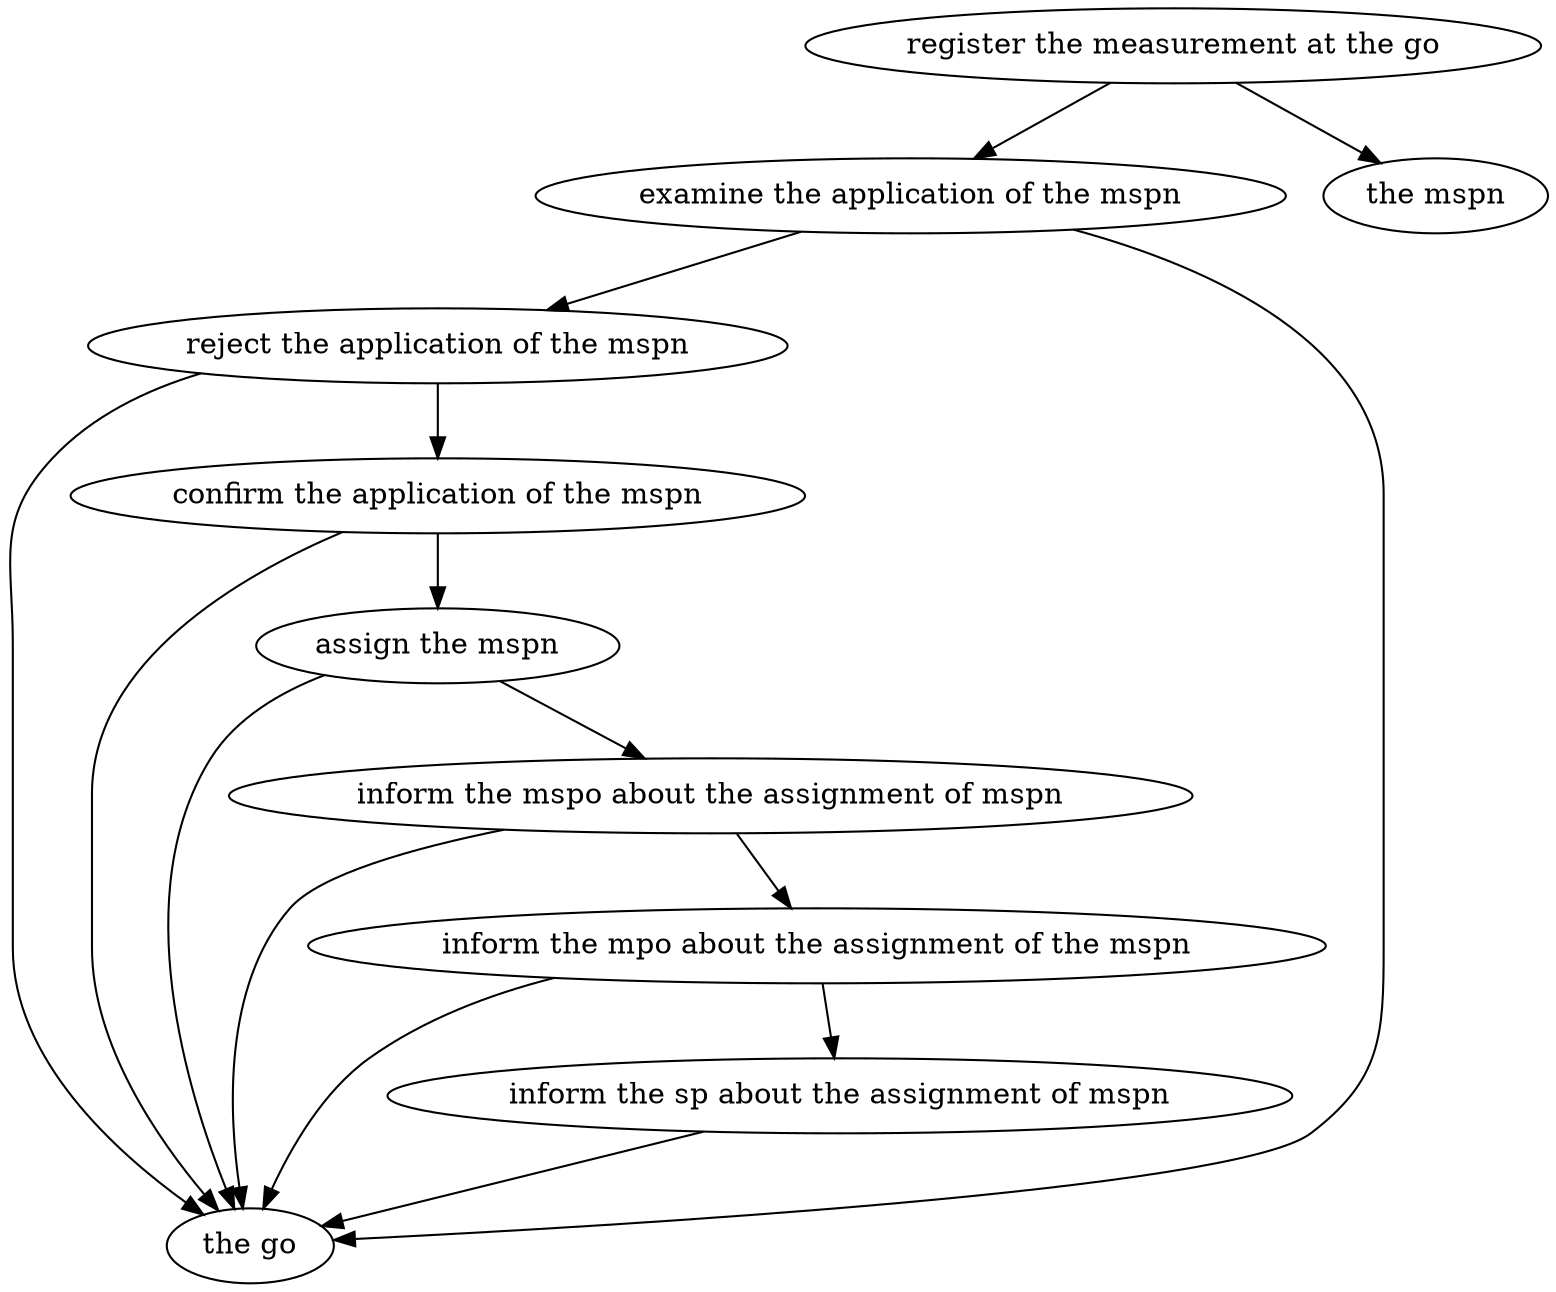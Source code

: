 strict digraph "doc-10.7" {
	graph [name="doc-10.7"];
	"register the measurement at the go"	[attrs="{'type': 'Activity', 'label': 'register the measurement at the go'}"];
	"examine the application of the mspn"	[attrs="{'type': 'Activity', 'label': 'examine the application of the mspn'}"];
	"register the measurement at the go" -> "examine the application of the mspn"	[attrs="{'type': 'flow', 'label': 'flow'}"];
	"the mspn"	[attrs="{'type': 'Actor', 'label': 'the mspn'}"];
	"register the measurement at the go" -> "the mspn"	[attrs="{'type': 'actor performer', 'label': 'actor performer'}"];
	"reject the application of the mspn"	[attrs="{'type': 'Activity', 'label': 'reject the application of the mspn'}"];
	"examine the application of the mspn" -> "reject the application of the mspn"	[attrs="{'type': 'flow', 'label': 'flow'}"];
	"the go"	[attrs="{'type': 'Actor', 'label': 'the go'}"];
	"examine the application of the mspn" -> "the go"	[attrs="{'type': 'actor performer', 'label': 'actor performer'}"];
	"confirm the application of the mspn"	[attrs="{'type': 'Activity', 'label': 'confirm the application of the mspn'}"];
	"reject the application of the mspn" -> "confirm the application of the mspn"	[attrs="{'type': 'flow', 'label': 'flow'}"];
	"reject the application of the mspn" -> "the go"	[attrs="{'type': 'actor performer', 'label': 'actor performer'}"];
	"assign the mspn"	[attrs="{'type': 'Activity', 'label': 'assign the mspn'}"];
	"confirm the application of the mspn" -> "assign the mspn"	[attrs="{'type': 'flow', 'label': 'flow'}"];
	"confirm the application of the mspn" -> "the go"	[attrs="{'type': 'actor performer', 'label': 'actor performer'}"];
	"inform the mspo about the assignment of mspn"	[attrs="{'type': 'Activity', 'label': 'inform the mspo about the assignment of mspn'}"];
	"assign the mspn" -> "inform the mspo about the assignment of mspn"	[attrs="{'type': 'flow', 'label': 'flow'}"];
	"assign the mspn" -> "the go"	[attrs="{'type': 'actor performer', 'label': 'actor performer'}"];
	"inform the mpo about the assignment of the mspn"	[attrs="{'type': 'Activity', 'label': 'inform the mpo about the assignment of the mspn'}"];
	"inform the mspo about the assignment of mspn" -> "inform the mpo about the assignment of the mspn"	[attrs="{'type': 'flow', 'label': 'flow'}"];
	"inform the mspo about the assignment of mspn" -> "the go"	[attrs="{'type': 'actor performer', 'label': 'actor performer'}"];
	"inform the sp about the assignment of mspn"	[attrs="{'type': 'Activity', 'label': 'inform the sp about the assignment of mspn'}"];
	"inform the mpo about the assignment of the mspn" -> "inform the sp about the assignment of mspn"	[attrs="{'type': 'flow', 'label': 'flow'}"];
	"inform the mpo about the assignment of the mspn" -> "the go"	[attrs="{'type': 'actor performer', 'label': 'actor performer'}"];
	"inform the sp about the assignment of mspn" -> "the go"	[attrs="{'type': 'actor performer', 'label': 'actor performer'}"];
}
